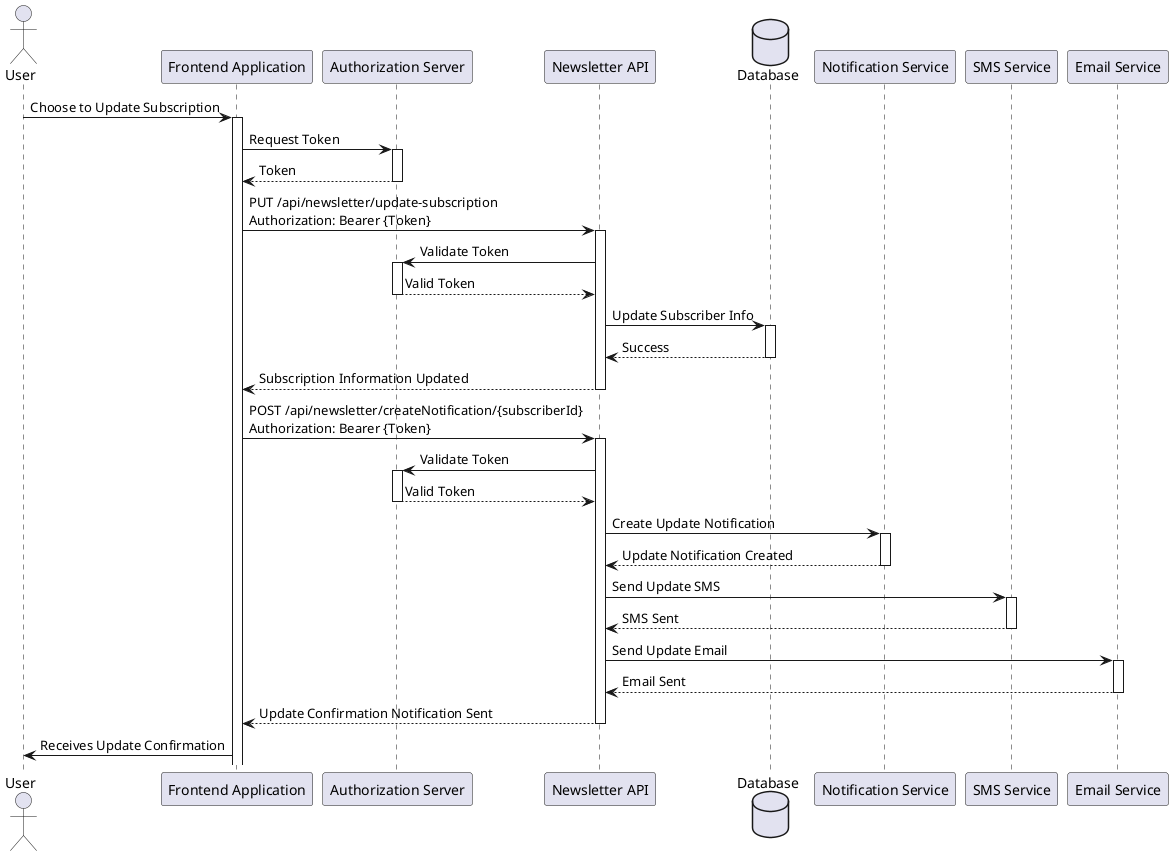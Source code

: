 @startuml
actor User
participant "Frontend Application" as Frontend
participant "Authorization Server" as AuthServer
participant "Newsletter API" as API
database Database
participant "Notification Service" as NotificationService
participant "SMS Service" as SMSService
participant "Email Service" as EmailService

User -> Frontend: Choose to Update Subscription
activate Frontend

Frontend -> AuthServer: Request Token
activate AuthServer

AuthServer --> Frontend: Token
deactivate AuthServer

Frontend -> API: PUT /api/newsletter/update-subscription\nAuthorization: Bearer {Token}
activate API

API -> AuthServer: Validate Token
activate AuthServer
AuthServer --> API: Valid Token
deactivate AuthServer

API -> Database: Update Subscriber Info
activate Database
Database --> API: Success
deactivate Database

API --> Frontend: Subscription Information Updated
deactivate API

Frontend -> API: POST /api/newsletter/createNotification/{subscriberId}\nAuthorization: Bearer {Token}
activate API

API -> AuthServer: Validate Token
activate AuthServer
AuthServer --> API: Valid Token
deactivate AuthServer

API -> NotificationService: Create Update Notification
activate NotificationService
NotificationService --> API: Update Notification Created
deactivate NotificationService

API -> SMSService: Send Update SMS
activate SMSService
SMSService --> API: SMS Sent
deactivate SMSService

API -> EmailService: Send Update Email
activate EmailService
EmailService --> API: Email Sent
deactivate EmailService

API --> Frontend: Update Confirmation Notification Sent
deactivate API

User <- Frontend: Receives Update Confirmation

@enduml
